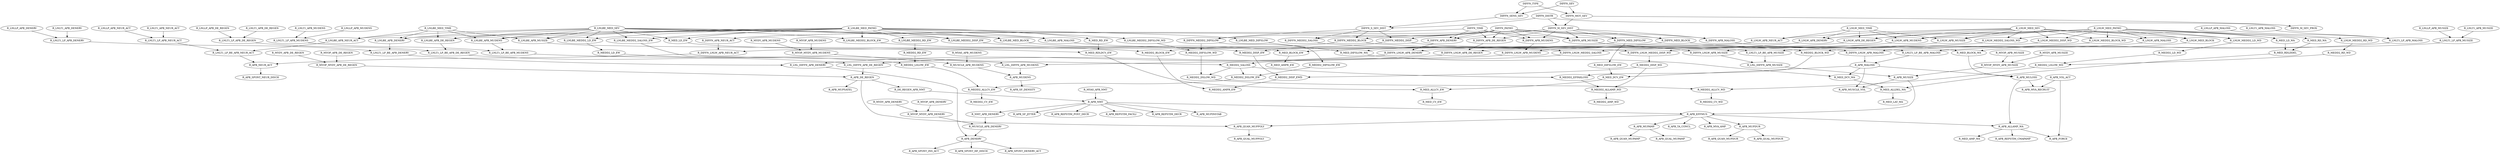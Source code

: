 digraph network {
	R_LNLT1_APB_DENERV -> R_LNLT1_LP_APB_DENERV
	R_LNLT1_APB_NEUR_ACT -> R_LNLT1_LP_APB_NEUR_ACT
	R_LNLT1_APB_MUDENS -> R_LNLT1_LP_APB_MUDENS
	R_LNLT1_APB_DE_REGEN -> R_LNLT1_LP_APB_DE_REGEN
	R_LNLT1_APB_MUSIZE -> R_LNLT1_LP_APB_MUSIZE
	R_LNLT1_APB_MALOSS -> R_LNLT1_LP_APB_MALOSS
	DIFFN_TYPE -> DIFFN_MOT_SEV
	DIFFN_TYPE -> DIFFN_SENS_SEV
	DIFFN_SEV -> DIFFN_MOT_SEV
	DIFFN_SEV -> DIFFN_SENS_SEV
	DIFFN_MOT_SEV -> DIFFN_M_SEV_PROX
	DIFFN_MOT_SEV -> DIFFN_M_SEV_DIST
	DIFFN_DISTR -> DIFFN_M_SEV_PROX
	DIFFN_DISTR -> DIFFN_M_SEV_DIST
	DIFFN_DISTR -> DIFFN_S_SEV_DIST
	DIFFN_SENS_SEV -> DIFFN_S_SEV_DIST
	R_LNLLP_APB_DENERV -> R_LNLT1_LP_APB_DENERV
	R_LNLLP_APB_NEUR_ACT -> R_LNLT1_LP_APB_NEUR_ACT
	R_LNLLP_APB_MUDENS -> R_LNLT1_LP_APB_MUDENS
	R_LNLLP_APB_DE_REGEN -> R_LNLT1_LP_APB_DE_REGEN
	R_LNLW_MED_TIME -> R_LNLW_APB_DENERV
	R_LNLW_MED_TIME -> R_LNLW_APB_NEUR_ACT
	R_LNLW_MED_TIME -> R_LNLW_APB_MUDENS
	R_LNLW_MED_TIME -> R_LNLW_APB_DE_REGEN
	R_LNLW_MED_TIME -> R_LNLW_APB_MUSIZE
	DIFFN_TIME -> R_DIFFN_APB_DENERV
	DIFFN_TIME -> R_DIFFN_APB_NEUR_ACT
	DIFFN_TIME -> R_DIFFN_APB_MUDENS
	DIFFN_TIME -> R_DIFFN_APB_DE_REGEN
	DIFFN_TIME -> R_DIFFN_APB_MUSIZE
	DIFFN_M_SEV_DIST -> R_DIFFN_APB_DENERV
	DIFFN_M_SEV_DIST -> R_DIFFN_APB_NEUR_ACT
	DIFFN_M_SEV_DIST -> R_DIFFN_APB_MUDENS
	DIFFN_M_SEV_DIST -> R_DIFFN_APB_DE_REGEN
	DIFFN_M_SEV_DIST -> R_DIFFN_APB_MUSIZE
	DIFFN_M_SEV_DIST -> R_DIFFN_APB_MALOSS
	DIFFN_M_SEV_DIST -> R_DIFFN_MED_DIFSLOW
	DIFFN_M_SEV_DIST -> R_DIFFN_MED_BLOCK
	R_LNLBE_MED_TIME -> R_LNLBE_APB_DENERV
	R_LNLBE_MED_TIME -> R_LNLBE_APB_NEUR_ACT
	R_LNLBE_MED_TIME -> R_LNLBE_APB_MUDENS
	R_LNLBE_MED_TIME -> R_LNLBE_APB_DE_REGEN
	R_LNLBE_MED_TIME -> R_LNLBE_APB_MUSIZE
	R_LNLLP_APB_MUSIZE -> R_LNLT1_LP_APB_MUSIZE
	R_LNLLP_APB_MALOSS -> R_LNLT1_LP_APB_MALOSS
	DIFFN_PATHO -> R_DIFFN_APB_DENERV
	DIFFN_PATHO -> R_DIFFN_APB_MUDENS
	DIFFN_PATHO -> R_DIFFN_APB_DE_REGEN
	DIFFN_PATHO -> R_DIFFN_MEDD2_SALOSS
	DIFFN_PATHO -> R_DIFFN_APB_MUSIZE
	DIFFN_PATHO -> R_DIFFN_APB_MALOSS
	DIFFN_PATHO -> R_DIFFN_MED_DIFSLOW
	DIFFN_PATHO -> R_DIFFN_MED_BLOCK
	DIFFN_PATHO -> R_DIFFN_MEDD2_DIFSLOW
	DIFFN_PATHO -> R_DIFFN_MEDD2_BLOCK
	DIFFN_PATHO -> R_DIFFN_MEDD2_DISP
	DIFFN_S_SEV_DIST -> R_DIFFN_MEDD2_SALOSS
	DIFFN_S_SEV_DIST -> R_DIFFN_MEDD2_DIFSLOW
	DIFFN_S_SEV_DIST -> R_DIFFN_MEDD2_BLOCK
	DIFFN_S_SEV_DIST -> R_DIFFN_MEDD2_DISP
	R_MYDY_APB_DENERV -> R_MYOP_MYDY_APB_DENERV
	R_MYOP_APB_DENERV -> R_MYOP_MYDY_APB_DENERV
	R_LNLW_APB_DENERV -> R_DIFFN_LNLW_APB_DENERV
	R_DIFFN_APB_DENERV -> R_DIFFN_LNLW_APB_DENERV
	R_LNLBE_APB_DENERV -> R_LNLT1_LP_BE_APB_DENERV
	R_LNLT1_LP_APB_DENERV -> R_LNLT1_LP_BE_APB_DENERV
	R_LNLW_APB_NEUR_ACT -> R_DIFFN_LNLW_APB_NEUR_ACT
	R_DIFFN_APB_NEUR_ACT -> R_DIFFN_LNLW_APB_NEUR_ACT
	R_LNLBE_APB_NEUR_ACT -> R_LNLT1_LP_BE_APB_NEUR_ACT
	R_LNLT1_LP_APB_NEUR_ACT -> R_LNLT1_LP_BE_APB_NEUR_ACT
	R_MYDY_APB_MUDENS -> R_MYOP_MYDY_APB_MUDENS
	R_MYOP_APB_MUDENS -> R_MYOP_MYDY_APB_MUDENS
	R_LNLW_APB_MUDENS -> R_DIFFN_LNLW_APB_MUDENS
	R_DIFFN_APB_MUDENS -> R_DIFFN_LNLW_APB_MUDENS
	R_LNLBE_APB_MUDENS -> R_LNLT1_LP_BE_APB_MUDENS
	R_LNLT1_LP_APB_MUDENS -> R_LNLT1_LP_BE_APB_MUDENS
	R_MYDY_APB_DE_REGEN -> R_MYOP_MYDY_APB_DE_REGEN
	R_MYOP_APB_DE_REGEN -> R_MYOP_MYDY_APB_DE_REGEN
	R_LNLW_APB_DE_REGEN -> R_DIFFN_LNLW_APB_DE_REGEN
	R_DIFFN_APB_DE_REGEN -> R_DIFFN_LNLW_APB_DE_REGEN
	R_LNLBE_APB_DE_REGEN -> R_LNLT1_LP_BE_APB_DE_REGEN
	R_LNLT1_LP_APB_DE_REGEN -> R_LNLT1_LP_BE_APB_DE_REGEN
	R_MYOP_APB_MUSIZE -> R_MYOP_MYDY_APB_MUSIZE
	R_MYDY_APB_MUSIZE -> R_MYOP_MYDY_APB_MUSIZE
	R_LNLW_MEDD2_DISP_WD -> R_DIFFN_LNLW_MEDD2_DISP_WD
	R_DIFFN_MEDD2_SALOSS -> R_DIFFN_LNLW_MEDD2_SALOSS
	R_LNLW_MEDD2_SALOSS_WD -> R_DIFFN_LNLW_MEDD2_SALOSS
	R_NMT_APB_DENERV -> R_MUSCLE_APB_DENERV
	R_MYOP_MYDY_APB_DENERV -> R_MUSCLE_APB_DENERV
	R_DIFFN_LNLW_APB_DENERV -> R_LNL_DIFFN_APB_DENERV
	R_LNLT1_LP_BE_APB_DENERV -> R_LNL_DIFFN_APB_DENERV
	R_MYAS_APB_MUDENS -> R_MUSCLE_APB_MUDENS
	R_MYOP_MYDY_APB_MUDENS -> R_MUSCLE_APB_MUDENS
	R_DIFFN_LNLW_APB_MUDENS -> R_LNL_DIFFN_APB_MUDENS
	R_LNLT1_LP_BE_APB_MUDENS -> R_LNL_DIFFN_APB_MUDENS
	R_DIFFN_LNLW_APB_DE_REGEN -> R_LNL_DIFFN_APB_DE_REGEN
	R_LNLT1_LP_BE_APB_DE_REGEN -> R_LNL_DIFFN_APB_DE_REGEN
	R_DIFFN_APB_MUSIZE -> R_DIFFN_LNLW_APB_MUSIZE
	R_LNLW_APB_MUSIZE -> R_DIFFN_LNLW_APB_MUSIZE
	R_DIFFN_APB_MALOSS -> R_DIFFN_LNLW_APB_MALOSS
	R_LNLW_APB_MALOSS -> R_DIFFN_LNLW_APB_MALOSS
	R_LNLT1_LP_APB_MUSIZE -> R_LNLT1_LP_BE_APB_MUSIZE
	R_LNLBE_APB_MUSIZE -> R_LNLT1_LP_BE_APB_MUSIZE
	R_LNLBE_APB_MALOSS -> R_LNLT1_LP_BE_APB_MALOSS
	R_LNLT1_LP_APB_MALOSS -> R_LNLT1_LP_BE_APB_MALOSS
	R_LNLT1_LP_BE_APB_MUSIZE -> R_LNL_DIFFN_APB_MUSIZE
	R_DIFFN_LNLW_APB_MUSIZE -> R_LNL_DIFFN_APB_MUSIZE
	R_LNL_DIFFN_APB_DENERV -> R_APB_DENERV
	R_MUSCLE_APB_DENERV -> R_APB_DENERV
	R_DIFFN_LNLW_APB_NEUR_ACT -> R_APB_NEUR_ACT
	R_LNLT1_LP_BE_APB_NEUR_ACT -> R_APB_NEUR_ACT
	R_MUSCLE_APB_MUDENS -> R_APB_MUDENS
	R_LNL_DIFFN_APB_MUDENS -> R_APB_MUDENS
	R_MYOP_MYDY_APB_DE_REGEN -> R_APB_DE_REGEN
	R_LNL_DIFFN_APB_DE_REGEN -> R_APB_DE_REGEN
	R_LNLW_MED_SEV -> R_LNLW_APB_DENERV
	R_LNLW_MED_SEV -> R_LNLW_APB_NEUR_ACT
	R_LNLW_MED_SEV -> R_LNLW_APB_MUDENS
	R_LNLW_MED_SEV -> R_LNLW_APB_DE_REGEN
	R_LNLW_MED_SEV -> R_LNLW_MEDD2_DISP_WD
	R_LNLW_MED_SEV -> R_LNLW_MEDD2_SALOSS_WD
	R_LNLW_MED_SEV -> R_LNLW_APB_MUSIZE
	R_LNLW_MED_SEV -> R_LNLW_APB_MALOSS
	R_LNLW_MED_SEV -> R_LNLW_MED_BLOCK
	R_LNLW_MED_SEV -> R_LNLW_MEDD2_LD_WD
	R_LNLW_MED_SEV -> R_LNLW_MEDD2_BLOCK_WD
	R_LNLW_MED_SEV -> R_MED_LD_WA
	R_LNLW_MED_PATHO -> R_LNLW_APB_DENERV
	R_LNLW_MED_PATHO -> R_LNLW_APB_MUDENS
	R_LNLW_MED_PATHO -> R_LNLW_APB_DE_REGEN
	R_LNLW_MED_PATHO -> R_LNLW_MEDD2_DISP_WD
	R_LNLW_MED_PATHO -> R_LNLW_MEDD2_SALOSS_WD
	R_LNLW_MED_PATHO -> R_LNLW_APB_MUSIZE
	R_LNLW_MED_PATHO -> R_LNLW_APB_MALOSS
	R_LNLW_MED_PATHO -> R_LNLW_MED_BLOCK
	R_LNLW_MED_PATHO -> R_LNLW_MEDD2_RD_WD
	R_LNLW_MED_PATHO -> R_LNLW_MEDD2_LD_WD
	R_LNLW_MED_PATHO -> R_LNLW_MEDD2_BLOCK_WD
	R_LNLW_MED_PATHO -> R_MED_RD_WA
	R_LNLW_MED_PATHO -> R_MED_LD_WA
	R_LNLBE_MED_DIFSLOW -> R_MED_DIFSLOW_WA
	R_LNLW_MED_BLOCK -> R_MED_BLOCK_WA
	R_MYAS_APB_NMT -> R_APB_NMT
	R_DE_REGEN_APB_NMT -> R_APB_NMT
	R_LNL_DIFFN_APB_MUSIZE -> R_APB_MUSIZE
	R_MYOP_MYDY_APB_MUSIZE -> R_APB_MUSIZE
	R_DIFFN_LNLW_APB_MALOSS -> R_APB_MALOSS
	R_LNLT1_LP_BE_APB_MALOSS -> R_APB_MALOSS
	R_DIFFN_MED_DIFSLOW -> R_MED_DIFSLOW_WA
	R_DIFFN_MED_DIFSLOW -> R_MED_DIFSLOW_EW
	R_LNLBE_MED_SEV -> R_LNLBE_APB_DENERV
	R_LNLBE_MED_SEV -> R_LNLBE_APB_NEUR_ACT
	R_LNLBE_MED_SEV -> R_LNLBE_APB_MUDENS
	R_LNLBE_MED_SEV -> R_LNLBE_APB_DE_REGEN
	R_LNLBE_MED_SEV -> R_LNLBE_APB_MUSIZE
	R_LNLBE_MED_SEV -> R_LNLBE_APB_MALOSS
	R_LNLBE_MED_SEV -> R_LNLBE_MED_BLOCK
	R_LNLBE_MED_SEV -> R_LNLBE_MEDD2_SALOSS_EW
	R_LNLBE_MED_SEV -> R_LNLBE_MEDD2_LD_EW
	R_LNLBE_MED_SEV -> R_LNLBE_MEDD2_BLOCK_EW
	R_LNLBE_MED_SEV -> R_LNLBE_MEDD2_DISP_EW
	R_LNLBE_MED_SEV -> R_MED_LD_EW
	R_LNLBE_MED_PATHO -> R_LNLBE_APB_DENERV
	R_LNLBE_MED_PATHO -> R_LNLBE_APB_MUDENS
	R_LNLBE_MED_PATHO -> R_LNLBE_APB_DE_REGEN
	R_LNLBE_MED_PATHO -> R_LNLBE_APB_MUSIZE
	R_LNLBE_MED_PATHO -> R_LNLBE_APB_MALOSS
	R_LNLBE_MED_PATHO -> R_LNLBE_MED_DIFSLOW
	R_LNLBE_MED_PATHO -> R_LNLBE_MED_BLOCK
	R_LNLBE_MED_PATHO -> R_LNLBE_MEDD2_DIFSLOW_WD
	R_LNLBE_MED_PATHO -> R_LNLBE_MEDD2_SALOSS_EW
	R_LNLBE_MED_PATHO -> R_LNLBE_MEDD2_RD_EW
	R_LNLBE_MED_PATHO -> R_LNLBE_MEDD2_LD_EW
	R_LNLBE_MED_PATHO -> R_LNLBE_MEDD2_BLOCK_EW
	R_LNLBE_MED_PATHO -> R_LNLBE_MEDD2_DISP_EW
	R_LNLBE_MED_PATHO -> R_MED_RD_EW
	R_LNLBE_MED_PATHO -> R_MED_LD_EW
	R_LNLBE_MED_BLOCK -> R_MED_BLOCK_EW
	R_DIFFN_MED_BLOCK -> R_MED_BLOCK_WA
	R_DIFFN_MED_BLOCK -> R_MED_BLOCK_EW
	R_LNLW_MEDD2_RD_WD -> R_MEDD2_RD_WD
	R_LNLW_MEDD2_LD_WD -> R_MEDD2_LD_WD
	R_LNLBE_MEDD2_DIFSLOW_WD -> R_MEDD2_DIFSLOW_WD
	R_LNLW_MEDD2_BLOCK_WD -> R_MEDD2_BLOCK_WD
	R_DIFFN_LNLW_MEDD2_DISP_WD -> R_MEDD2_DISP_WD
	R_LNLBE_MEDD2_SALOSS_EW -> R_MEDD2_SALOSS
	R_DIFFN_LNLW_MEDD2_SALOSS -> R_MEDD2_SALOSS
	R_DIFFN_MEDD2_DIFSLOW -> R_MEDD2_DIFSLOW_WD
	R_DIFFN_MEDD2_DIFSLOW -> R_MEDD2_DIFSLOW_EW
	R_LNLBE_MEDD2_RD_EW -> R_MEDD2_RD_EW
	R_LNLBE_MEDD2_LD_EW -> R_MEDD2_LD_EW
	R_LNLBE_MEDD2_BLOCK_EW -> R_MEDD2_BLOCK_EW
	R_DIFFN_MEDD2_BLOCK -> R_MEDD2_BLOCK_WD
	R_DIFFN_MEDD2_BLOCK -> R_MEDD2_BLOCK_EW
	R_LNLBE_MEDD2_DISP_EW -> R_MEDD2_DISP_EW
	R_DIFFN_MEDD2_DISP -> R_DIFFN_LNLW_MEDD2_DISP_WD
	R_DIFFN_MEDD2_DISP -> R_MEDD2_DISP_EW
	R_MED_RD_WA -> R_MED_RDLDDEL
	R_MED_LD_WA -> R_MED_RDLDDEL
	R_MED_DIFSLOW_WA -> R_MED_DCV_WA
	R_MED_BLOCK_WA -> R_APB_MULOSS
	R_MED_DIFSLOW_EW -> R_MED_DCV_EW
	R_MED_RD_EW -> R_MED_RDLDCV_EW
	R_MED_LD_EW -> R_MED_RDLDCV_EW
	R_MEDD2_RD_WD -> R_MEDD2_LSLOW_WD
	R_MEDD2_LD_WD -> R_MEDD2_LSLOW_WD
	R_MEDD2_DIFSLOW_WD -> R_MEDD2_DSLOW_WD
	R_MEDD2_BLOCK_WD -> R_MEDD2_EFFAXLOSS
	R_MEDD2_DIFSLOW_EW -> R_MEDD2_DSLOW_EW
	R_MEDD2_SALOSS -> R_MEDD2_DSLOW_EW
	R_MEDD2_SALOSS -> R_MEDD2_DSLOW_WD
	R_MEDD2_SALOSS -> R_MEDD2_EFFAXLOSS
	R_MEDD2_RD_EW -> R_MEDD2_LSLOW_EW
	R_MEDD2_LD_EW -> R_MEDD2_LSLOW_EW
	R_MED_DCV_WA -> R_MED_ALLDEL_WA
	R_MED_RDLDDEL -> R_MED_ALLDEL_WA
	R_MED_RDLDCV_EW -> R_MED_ALLCV_EW
	R_MED_DCV_EW -> R_MED_ALLCV_EW
	R_MEDD2_DSLOW_EW -> R_MEDD2_ALLCV_EW
	R_MEDD2_LSLOW_EW -> R_MEDD2_ALLCV_EW
	R_MEDD2_DSLOW_WD -> R_MEDD2_ALLCV_WD
	R_MEDD2_LSLOW_WD -> R_MEDD2_ALLCV_WD
	R_MEDD2_EFFAXLOSS -> R_MEDD2_ALLAMP_WD
	R_MEDD2_DISP_EW -> R_MEDD2_DISP_EWD
	R_MEDD2_DISP_WD -> R_MEDD2_ALLAMP_WD
	R_MEDD2_DISP_WD -> R_MEDD2_DISP_EWD
	R_APB_DENERV -> R_APB_SPONT_INS_ACT
	R_APB_DENERV -> R_APB_SPONT_HF_DISCH
	R_APB_DENERV -> R_APB_SPONT_DENERV_ACT
	R_APB_NEUR_ACT -> R_APB_SPONT_NEUR_DISCH
	R_APB_MUDENS -> R_APB_SF_DENSITY
	R_APB_NMT -> R_NMT_APB_DENERV
	R_APB_NMT -> R_APB_SF_JITTER
	R_APB_NMT -> R_APB_REPSTIM_POST_DECR
	R_APB_NMT -> R_APB_REPSTIM_FACILI
	R_APB_NMT -> R_APB_REPSTIM_DECR
	R_APB_NMT -> R_APB_MUPINSTAB
	R_APB_NMT -> R_APB_EFFMUS
	R_APB_DE_REGEN -> R_DE_REGEN_APB_NMT
	R_APB_DE_REGEN -> R_APB_MUPSATEL
	R_APB_DE_REGEN -> R_APB_QUAN_MUPPOLY
	R_APB_QUAN_MUPPOLY -> R_APB_QUAL_MUPPOLY
	R_APB_MUPDUR -> R_APB_QUAL_MUPDUR
	R_APB_MUPDUR -> R_APB_QUAN_MUPDUR
	R_APB_MUPAMP -> R_APB_QUAL_MUPAMP
	R_APB_MUPAMP -> R_APB_QUAN_MUPAMP
	R_APB_EFFMUS -> R_APB_QUAN_MUPPOLY
	R_APB_EFFMUS -> R_APB_MUPDUR
	R_APB_EFFMUS -> R_APB_MUPAMP
	R_APB_EFFMUS -> R_APB_TA_CONCL
	R_APB_EFFMUS -> R_APB_MVA_AMP
	R_APB_EFFMUS -> R_APB_ALLAMP_WA
	R_APB_MULOSS -> R_APB_MVA_RECRUIT
	R_APB_MULOSS -> R_APB_ALLAMP_WA
	R_APB_MALOSS -> R_MED_DCV_WA
	R_APB_MALOSS -> R_MED_DCV_EW
	R_APB_MALOSS -> R_APB_MULOSS
	R_APB_MALOSS -> R_APB_MUSCLE_VOL
	R_APB_MUSIZE -> R_APB_EFFMUS
	R_APB_MUSIZE -> R_APB_MUSCLE_VOL
	R_APB_VOL_ACT -> R_APB_MVA_RECRUIT
	R_APB_VOL_ACT -> R_APB_FORCE
	R_MED_ALLDEL_WA -> R_MED_LAT_WA
	R_APB_ALLAMP_WA -> R_APB_REPSTIM_CMAPAMP
	R_APB_ALLAMP_WA -> R_APB_FORCE
	R_APB_ALLAMP_WA -> R_MED_AMP_WA
	R_MED_ALLCV_EW -> R_MED_CV_EW
	R_MED_BLOCK_EW -> R_MED_AMPR_EW
	R_MEDD2_ALLCV_WD -> R_MEDD2_CV_WD
	R_MEDD2_ALLAMP_WD -> R_MEDD2_AMP_WD
	R_MEDD2_ALLCV_EW -> R_MEDD2_CV_EW
	R_MEDD2_BLOCK_EW -> R_MEDD2_AMPR_EW
	R_MEDD2_DISP_EWD -> R_MEDD2_AMPR_EW
}
